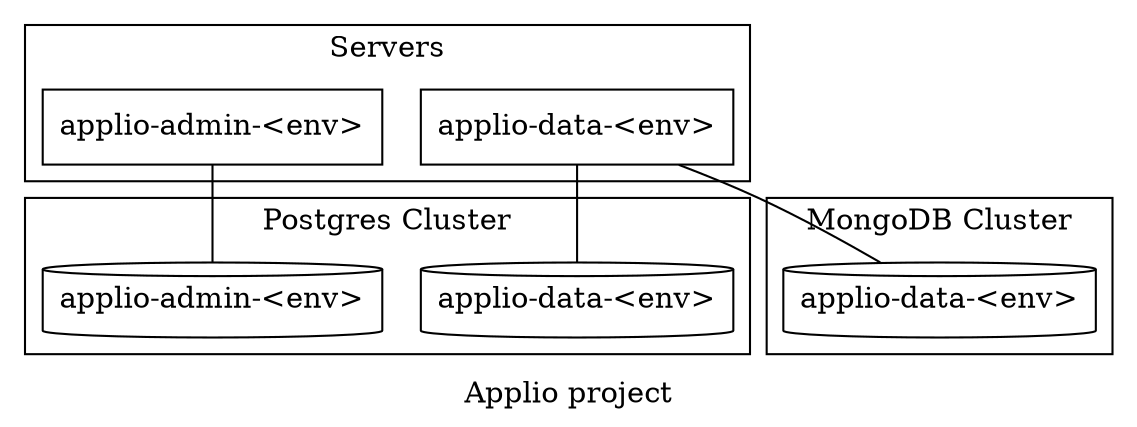 graph G {
    label = "Applio project";
    subgraph cluster0 {
        label = "Servers";
        applio_data [label = "applio-data-<env>";shape = "rectangle";];
        applio_admin [label = "applio-admin-<env>";shape = "rectangle";];
    }
    subgraph cluster1 {
        label = "Postgres Cluster";
        applio_data_db [label = "applio-data-<env>";shape = "cylinder";];
        applio_admin_db [label = "applio-admin-<env>";shape = "cylinder";];
    }
    subgraph cluster2 {
        label = "MongoDB Cluster";
        applio_data_mongo [label = "applio-data-<env>";shape = "cylinder";];
    }
    applio_data -- applio_data_db;
    applio_data -- applio_data_mongo;
    applio_admin -- applio_admin_db;
}